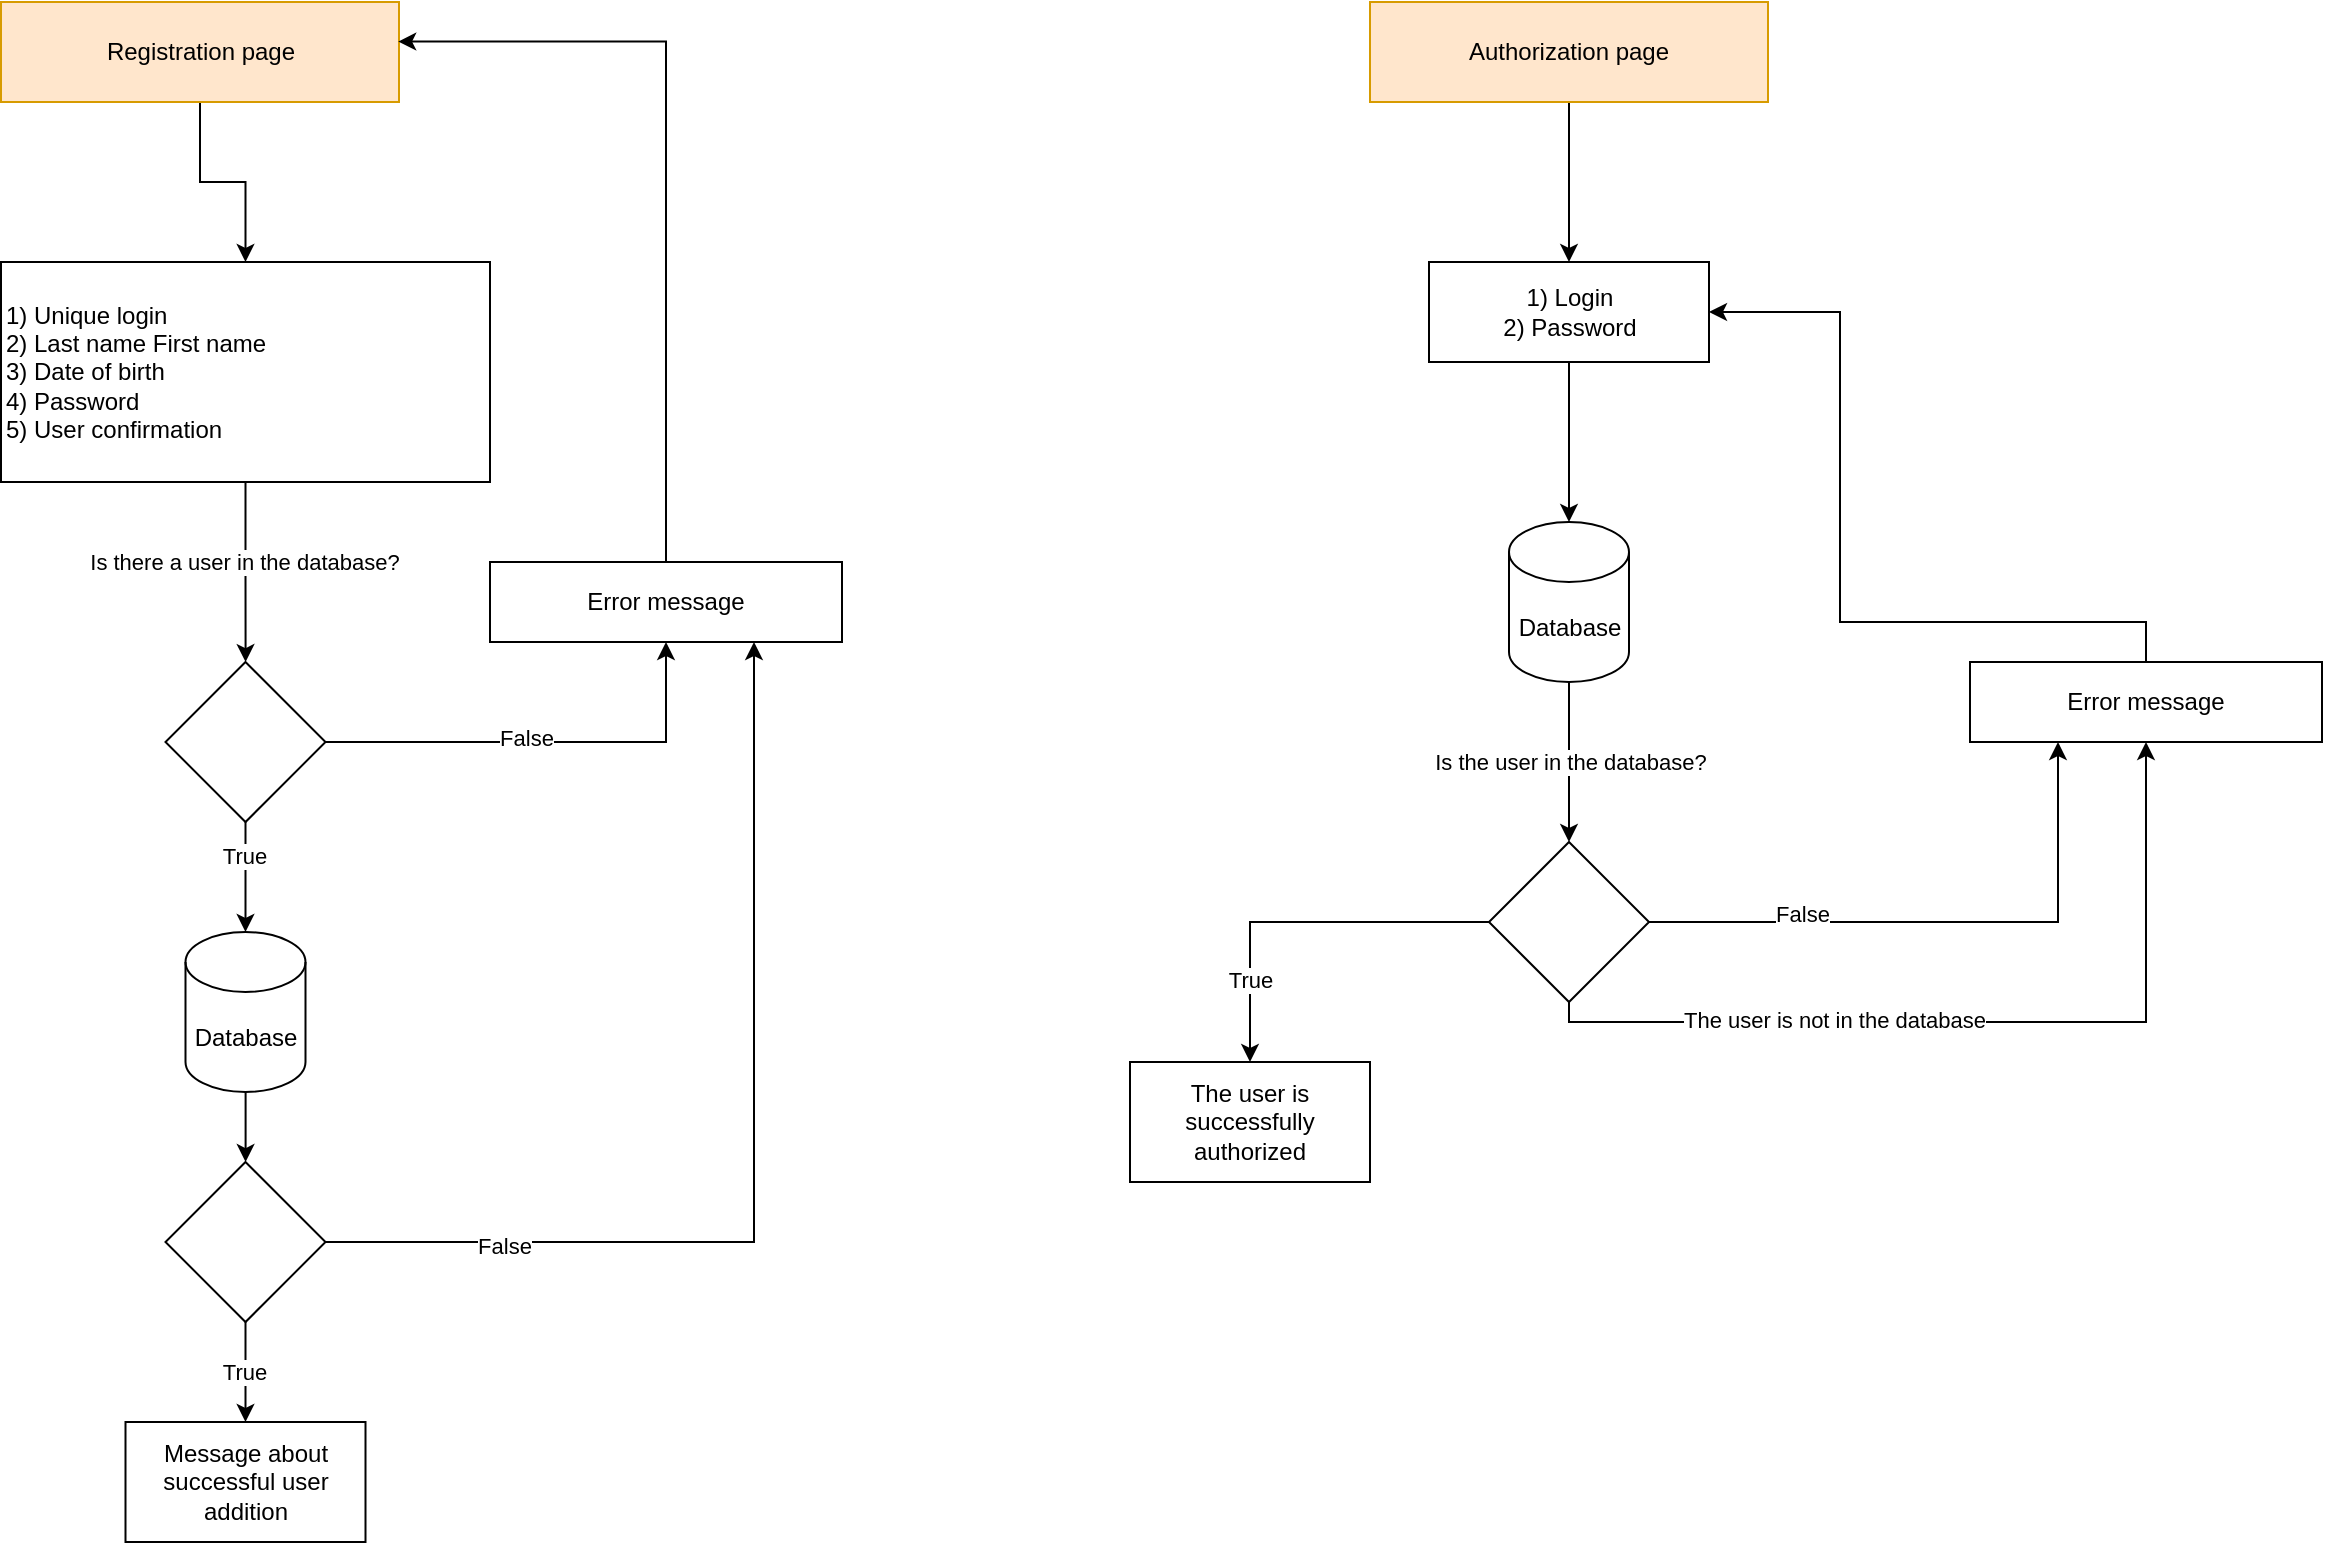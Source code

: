 <mxfile version="24.2.5" type="github">
  <diagram name="Blog" id="fDJI38KWaHGrQU77Tf0r">
    <mxGraphModel dx="2607" dy="1320" grid="1" gridSize="10" guides="1" tooltips="1" connect="1" arrows="1" fold="1" page="1" pageScale="1" pageWidth="827" pageHeight="1169" math="0" shadow="0">
      <root>
        <mxCell id="0" />
        <mxCell id="1" parent="0" />
        <mxCell id="K8lTy5OLNu5bauxDYXns-9" value="" style="edgeStyle=orthogonalEdgeStyle;rounded=0;orthogonalLoop=1;jettySize=auto;html=1;" edge="1" parent="1" source="K8lTy5OLNu5bauxDYXns-1" target="K8lTy5OLNu5bauxDYXns-8">
          <mxGeometry relative="1" as="geometry" />
        </mxCell>
        <mxCell id="K8lTy5OLNu5bauxDYXns-1" value="Registration page" style="rounded=0;whiteSpace=wrap;html=1;fillColor=#ffe6cc;strokeColor=#d79b00;" vertex="1" parent="1">
          <mxGeometry x="65.5" y="40" width="199" height="50" as="geometry" />
        </mxCell>
        <mxCell id="K8lTy5OLNu5bauxDYXns-6" value="" style="edgeStyle=orthogonalEdgeStyle;rounded=0;orthogonalLoop=1;jettySize=auto;html=1;" edge="1" parent="1" target="K8lTy5OLNu5bauxDYXns-5">
          <mxGeometry relative="1" as="geometry">
            <mxPoint x="200" y="190" as="sourcePoint" />
          </mxGeometry>
        </mxCell>
        <mxCell id="K8lTy5OLNu5bauxDYXns-7" value="True" style="edgeLabel;html=1;align=center;verticalAlign=middle;resizable=0;points=[];" vertex="1" connectable="0" parent="K8lTy5OLNu5bauxDYXns-6">
          <mxGeometry x="-0.178" y="-3" relative="1" as="geometry">
            <mxPoint as="offset" />
          </mxGeometry>
        </mxCell>
        <mxCell id="K8lTy5OLNu5bauxDYXns-11" value="" style="edgeStyle=orthogonalEdgeStyle;rounded=0;orthogonalLoop=1;jettySize=auto;html=1;" edge="1" parent="1" source="K8lTy5OLNu5bauxDYXns-8" target="K8lTy5OLNu5bauxDYXns-10">
          <mxGeometry relative="1" as="geometry" />
        </mxCell>
        <mxCell id="K8lTy5OLNu5bauxDYXns-12" value="Is there a user in the database?" style="edgeLabel;html=1;align=center;verticalAlign=middle;resizable=0;points=[];" vertex="1" connectable="0" parent="K8lTy5OLNu5bauxDYXns-11">
          <mxGeometry x="-0.108" y="-1" relative="1" as="geometry">
            <mxPoint as="offset" />
          </mxGeometry>
        </mxCell>
        <mxCell id="K8lTy5OLNu5bauxDYXns-8" value="&lt;div style=&quot;&quot;&gt;&lt;div&gt;1) Unique login&lt;/div&gt;&lt;div&gt;2) Last name First name&lt;/div&gt;&lt;div&gt;3) Date of birth&lt;/div&gt;&lt;div&gt;4) Password&lt;/div&gt;&lt;div&gt;5) User confirmation&lt;/div&gt;&lt;/div&gt;" style="rounded=0;whiteSpace=wrap;html=1;align=left;" vertex="1" parent="1">
          <mxGeometry x="65.5" y="170" width="244.5" height="110" as="geometry" />
        </mxCell>
        <mxCell id="K8lTy5OLNu5bauxDYXns-14" value="" style="edgeStyle=orthogonalEdgeStyle;rounded=0;orthogonalLoop=1;jettySize=auto;html=1;entryX=0.5;entryY=1;entryDx=0;entryDy=0;" edge="1" parent="1" source="K8lTy5OLNu5bauxDYXns-10" target="K8lTy5OLNu5bauxDYXns-16">
          <mxGeometry relative="1" as="geometry">
            <mxPoint x="360" y="450" as="targetPoint" />
          </mxGeometry>
        </mxCell>
        <mxCell id="K8lTy5OLNu5bauxDYXns-15" value="False" style="edgeLabel;html=1;align=center;verticalAlign=middle;resizable=0;points=[];" vertex="1" connectable="0" parent="K8lTy5OLNu5bauxDYXns-14">
          <mxGeometry x="-0.094" y="2" relative="1" as="geometry">
            <mxPoint as="offset" />
          </mxGeometry>
        </mxCell>
        <mxCell id="K8lTy5OLNu5bauxDYXns-20" value="" style="edgeStyle=orthogonalEdgeStyle;rounded=0;orthogonalLoop=1;jettySize=auto;html=1;" edge="1" parent="1" source="K8lTy5OLNu5bauxDYXns-10" target="K8lTy5OLNu5bauxDYXns-22">
          <mxGeometry relative="1" as="geometry">
            <mxPoint x="187.75" y="600" as="targetPoint" />
          </mxGeometry>
        </mxCell>
        <mxCell id="K8lTy5OLNu5bauxDYXns-21" value="True" style="edgeLabel;html=1;align=center;verticalAlign=middle;resizable=0;points=[];" vertex="1" connectable="0" parent="K8lTy5OLNu5bauxDYXns-20">
          <mxGeometry x="-0.376" y="-1" relative="1" as="geometry">
            <mxPoint as="offset" />
          </mxGeometry>
        </mxCell>
        <mxCell id="K8lTy5OLNu5bauxDYXns-10" value="" style="rhombus;whiteSpace=wrap;html=1;align=left;rounded=0;" vertex="1" parent="1">
          <mxGeometry x="147.75" y="370" width="80" height="80" as="geometry" />
        </mxCell>
        <mxCell id="K8lTy5OLNu5bauxDYXns-16" value="Error message" style="whiteSpace=wrap;html=1;align=center;rounded=0;" vertex="1" parent="1">
          <mxGeometry x="310" y="320" width="176" height="40" as="geometry" />
        </mxCell>
        <mxCell id="K8lTy5OLNu5bauxDYXns-18" style="edgeStyle=orthogonalEdgeStyle;rounded=0;orthogonalLoop=1;jettySize=auto;html=1;entryX=0.998;entryY=0.396;entryDx=0;entryDy=0;entryPerimeter=0;exitX=0.5;exitY=0;exitDx=0;exitDy=0;" edge="1" parent="1" source="K8lTy5OLNu5bauxDYXns-16" target="K8lTy5OLNu5bauxDYXns-1">
          <mxGeometry relative="1" as="geometry" />
        </mxCell>
        <mxCell id="K8lTy5OLNu5bauxDYXns-26" value="" style="edgeStyle=orthogonalEdgeStyle;rounded=0;orthogonalLoop=1;jettySize=auto;html=1;" edge="1" parent="1" source="K8lTy5OLNu5bauxDYXns-22" target="K8lTy5OLNu5bauxDYXns-25">
          <mxGeometry relative="1" as="geometry" />
        </mxCell>
        <mxCell id="K8lTy5OLNu5bauxDYXns-22" value="Database" style="shape=cylinder3;whiteSpace=wrap;html=1;boundedLbl=1;backgroundOutline=1;size=15;" vertex="1" parent="1">
          <mxGeometry x="157.75" y="505" width="60" height="80" as="geometry" />
        </mxCell>
        <mxCell id="K8lTy5OLNu5bauxDYXns-23" value="Message about successful user addition" style="whiteSpace=wrap;html=1;" vertex="1" parent="1">
          <mxGeometry x="127.75" y="750" width="120" height="60" as="geometry" />
        </mxCell>
        <mxCell id="K8lTy5OLNu5bauxDYXns-27" style="edgeStyle=orthogonalEdgeStyle;rounded=0;orthogonalLoop=1;jettySize=auto;html=1;" edge="1" parent="1" source="K8lTy5OLNu5bauxDYXns-25" target="K8lTy5OLNu5bauxDYXns-23">
          <mxGeometry relative="1" as="geometry" />
        </mxCell>
        <mxCell id="K8lTy5OLNu5bauxDYXns-31" value="True" style="edgeLabel;html=1;align=center;verticalAlign=middle;resizable=0;points=[];" vertex="1" connectable="0" parent="K8lTy5OLNu5bauxDYXns-27">
          <mxGeometry x="-0.015" y="-1" relative="1" as="geometry">
            <mxPoint as="offset" />
          </mxGeometry>
        </mxCell>
        <mxCell id="K8lTy5OLNu5bauxDYXns-30" style="edgeStyle=orthogonalEdgeStyle;rounded=0;orthogonalLoop=1;jettySize=auto;html=1;entryX=0.75;entryY=1;entryDx=0;entryDy=0;" edge="1" parent="1" source="K8lTy5OLNu5bauxDYXns-25" target="K8lTy5OLNu5bauxDYXns-16">
          <mxGeometry relative="1" as="geometry" />
        </mxCell>
        <mxCell id="K8lTy5OLNu5bauxDYXns-32" value="False" style="edgeLabel;html=1;align=center;verticalAlign=middle;resizable=0;points=[];" vertex="1" connectable="0" parent="K8lTy5OLNu5bauxDYXns-30">
          <mxGeometry x="-0.655" y="-2" relative="1" as="geometry">
            <mxPoint as="offset" />
          </mxGeometry>
        </mxCell>
        <mxCell id="K8lTy5OLNu5bauxDYXns-25" value="" style="rhombus;whiteSpace=wrap;html=1;" vertex="1" parent="1">
          <mxGeometry x="147.75" y="620" width="80" height="80" as="geometry" />
        </mxCell>
        <mxCell id="IW8K6c5CV6HPQRhB9Fcs-5" value="" style="edgeStyle=orthogonalEdgeStyle;rounded=0;orthogonalLoop=1;jettySize=auto;html=1;" edge="1" parent="1" source="IW8K6c5CV6HPQRhB9Fcs-2" target="IW8K6c5CV6HPQRhB9Fcs-4">
          <mxGeometry relative="1" as="geometry" />
        </mxCell>
        <mxCell id="IW8K6c5CV6HPQRhB9Fcs-2" value="Authorization page" style="rounded=0;whiteSpace=wrap;html=1;fillColor=#ffe6cc;strokeColor=#d79b00;" vertex="1" parent="1">
          <mxGeometry x="750" y="40" width="199" height="50" as="geometry" />
        </mxCell>
        <mxCell id="IW8K6c5CV6HPQRhB9Fcs-4" value="&lt;div&gt;1) Login&lt;/div&gt;&lt;div&gt;2) Password&lt;/div&gt;" style="whiteSpace=wrap;html=1;rounded=0;" vertex="1" parent="1">
          <mxGeometry x="779.5" y="170" width="140" height="50" as="geometry" />
        </mxCell>
        <mxCell id="IW8K6c5CV6HPQRhB9Fcs-14" value="" style="edgeStyle=orthogonalEdgeStyle;rounded=0;orthogonalLoop=1;jettySize=auto;html=1;" edge="1" parent="1" source="IW8K6c5CV6HPQRhB9Fcs-11" target="IW8K6c5CV6HPQRhB9Fcs-13">
          <mxGeometry relative="1" as="geometry" />
        </mxCell>
        <mxCell id="IW8K6c5CV6HPQRhB9Fcs-15" value="Is the user in the database?" style="edgeLabel;html=1;align=center;verticalAlign=middle;resizable=0;points=[];" vertex="1" connectable="0" parent="IW8K6c5CV6HPQRhB9Fcs-14">
          <mxGeometry x="0.175" relative="1" as="geometry">
            <mxPoint y="-7" as="offset" />
          </mxGeometry>
        </mxCell>
        <mxCell id="IW8K6c5CV6HPQRhB9Fcs-11" value="Database" style="shape=cylinder3;whiteSpace=wrap;html=1;boundedLbl=1;backgroundOutline=1;size=15;" vertex="1" parent="1">
          <mxGeometry x="819.5" y="300" width="60" height="80" as="geometry" />
        </mxCell>
        <mxCell id="IW8K6c5CV6HPQRhB9Fcs-12" style="edgeStyle=orthogonalEdgeStyle;rounded=0;orthogonalLoop=1;jettySize=auto;html=1;entryX=0.5;entryY=0;entryDx=0;entryDy=0;entryPerimeter=0;" edge="1" parent="1" source="IW8K6c5CV6HPQRhB9Fcs-4" target="IW8K6c5CV6HPQRhB9Fcs-11">
          <mxGeometry relative="1" as="geometry" />
        </mxCell>
        <mxCell id="IW8K6c5CV6HPQRhB9Fcs-17" style="edgeStyle=orthogonalEdgeStyle;rounded=0;orthogonalLoop=1;jettySize=auto;html=1;entryX=0.25;entryY=1;entryDx=0;entryDy=0;" edge="1" parent="1" source="IW8K6c5CV6HPQRhB9Fcs-13" target="IW8K6c5CV6HPQRhB9Fcs-16">
          <mxGeometry relative="1" as="geometry" />
        </mxCell>
        <mxCell id="IW8K6c5CV6HPQRhB9Fcs-18" value="False" style="edgeLabel;html=1;align=center;verticalAlign=middle;resizable=0;points=[];" vertex="1" connectable="0" parent="IW8K6c5CV6HPQRhB9Fcs-17">
          <mxGeometry x="-0.482" y="4" relative="1" as="geometry">
            <mxPoint as="offset" />
          </mxGeometry>
        </mxCell>
        <mxCell id="IW8K6c5CV6HPQRhB9Fcs-19" style="edgeStyle=orthogonalEdgeStyle;rounded=0;orthogonalLoop=1;jettySize=auto;html=1;entryX=0.5;entryY=1;entryDx=0;entryDy=0;exitX=0.5;exitY=1;exitDx=0;exitDy=0;" edge="1" parent="1" source="IW8K6c5CV6HPQRhB9Fcs-13" target="IW8K6c5CV6HPQRhB9Fcs-16">
          <mxGeometry relative="1" as="geometry">
            <mxPoint x="1182" y="460" as="targetPoint" />
            <mxPoint x="889.5" y="550" as="sourcePoint" />
            <Array as="points">
              <mxPoint x="850" y="550" />
              <mxPoint x="1138" y="550" />
            </Array>
          </mxGeometry>
        </mxCell>
        <mxCell id="IW8K6c5CV6HPQRhB9Fcs-20" value="The user is not in the database" style="edgeLabel;html=1;align=center;verticalAlign=middle;resizable=0;points=[];" vertex="1" connectable="0" parent="IW8K6c5CV6HPQRhB9Fcs-19">
          <mxGeometry x="-0.351" y="1" relative="1" as="geometry">
            <mxPoint as="offset" />
          </mxGeometry>
        </mxCell>
        <mxCell id="IW8K6c5CV6HPQRhB9Fcs-22" style="edgeStyle=orthogonalEdgeStyle;rounded=0;orthogonalLoop=1;jettySize=auto;html=1;exitX=0;exitY=0.5;exitDx=0;exitDy=0;" edge="1" parent="1" source="IW8K6c5CV6HPQRhB9Fcs-13" target="IW8K6c5CV6HPQRhB9Fcs-24">
          <mxGeometry relative="1" as="geometry">
            <mxPoint x="600" y="590" as="targetPoint" />
          </mxGeometry>
        </mxCell>
        <mxCell id="IW8K6c5CV6HPQRhB9Fcs-23" value="True" style="edgeLabel;html=1;align=center;verticalAlign=middle;resizable=0;points=[];" vertex="1" connectable="0" parent="IW8K6c5CV6HPQRhB9Fcs-22">
          <mxGeometry x="0.276" relative="1" as="geometry">
            <mxPoint y="27" as="offset" />
          </mxGeometry>
        </mxCell>
        <mxCell id="IW8K6c5CV6HPQRhB9Fcs-13" value="" style="rhombus;whiteSpace=wrap;html=1;" vertex="1" parent="1">
          <mxGeometry x="809.5" y="460" width="80" height="80" as="geometry" />
        </mxCell>
        <mxCell id="IW8K6c5CV6HPQRhB9Fcs-21" style="edgeStyle=orthogonalEdgeStyle;rounded=0;orthogonalLoop=1;jettySize=auto;html=1;entryX=1;entryY=0.5;entryDx=0;entryDy=0;" edge="1" parent="1" source="IW8K6c5CV6HPQRhB9Fcs-16" target="IW8K6c5CV6HPQRhB9Fcs-4">
          <mxGeometry relative="1" as="geometry">
            <Array as="points">
              <mxPoint x="1138" y="350" />
              <mxPoint x="985" y="350" />
              <mxPoint x="985" y="195" />
            </Array>
          </mxGeometry>
        </mxCell>
        <mxCell id="IW8K6c5CV6HPQRhB9Fcs-16" value="Error message" style="whiteSpace=wrap;html=1;align=center;rounded=0;" vertex="1" parent="1">
          <mxGeometry x="1050" y="370" width="176" height="40" as="geometry" />
        </mxCell>
        <mxCell id="IW8K6c5CV6HPQRhB9Fcs-24" value="&lt;div&gt;The user is successfully authorized&lt;br&gt;&lt;/div&gt;" style="rounded=0;whiteSpace=wrap;html=1;" vertex="1" parent="1">
          <mxGeometry x="630" y="570" width="120" height="60" as="geometry" />
        </mxCell>
      </root>
    </mxGraphModel>
  </diagram>
</mxfile>
